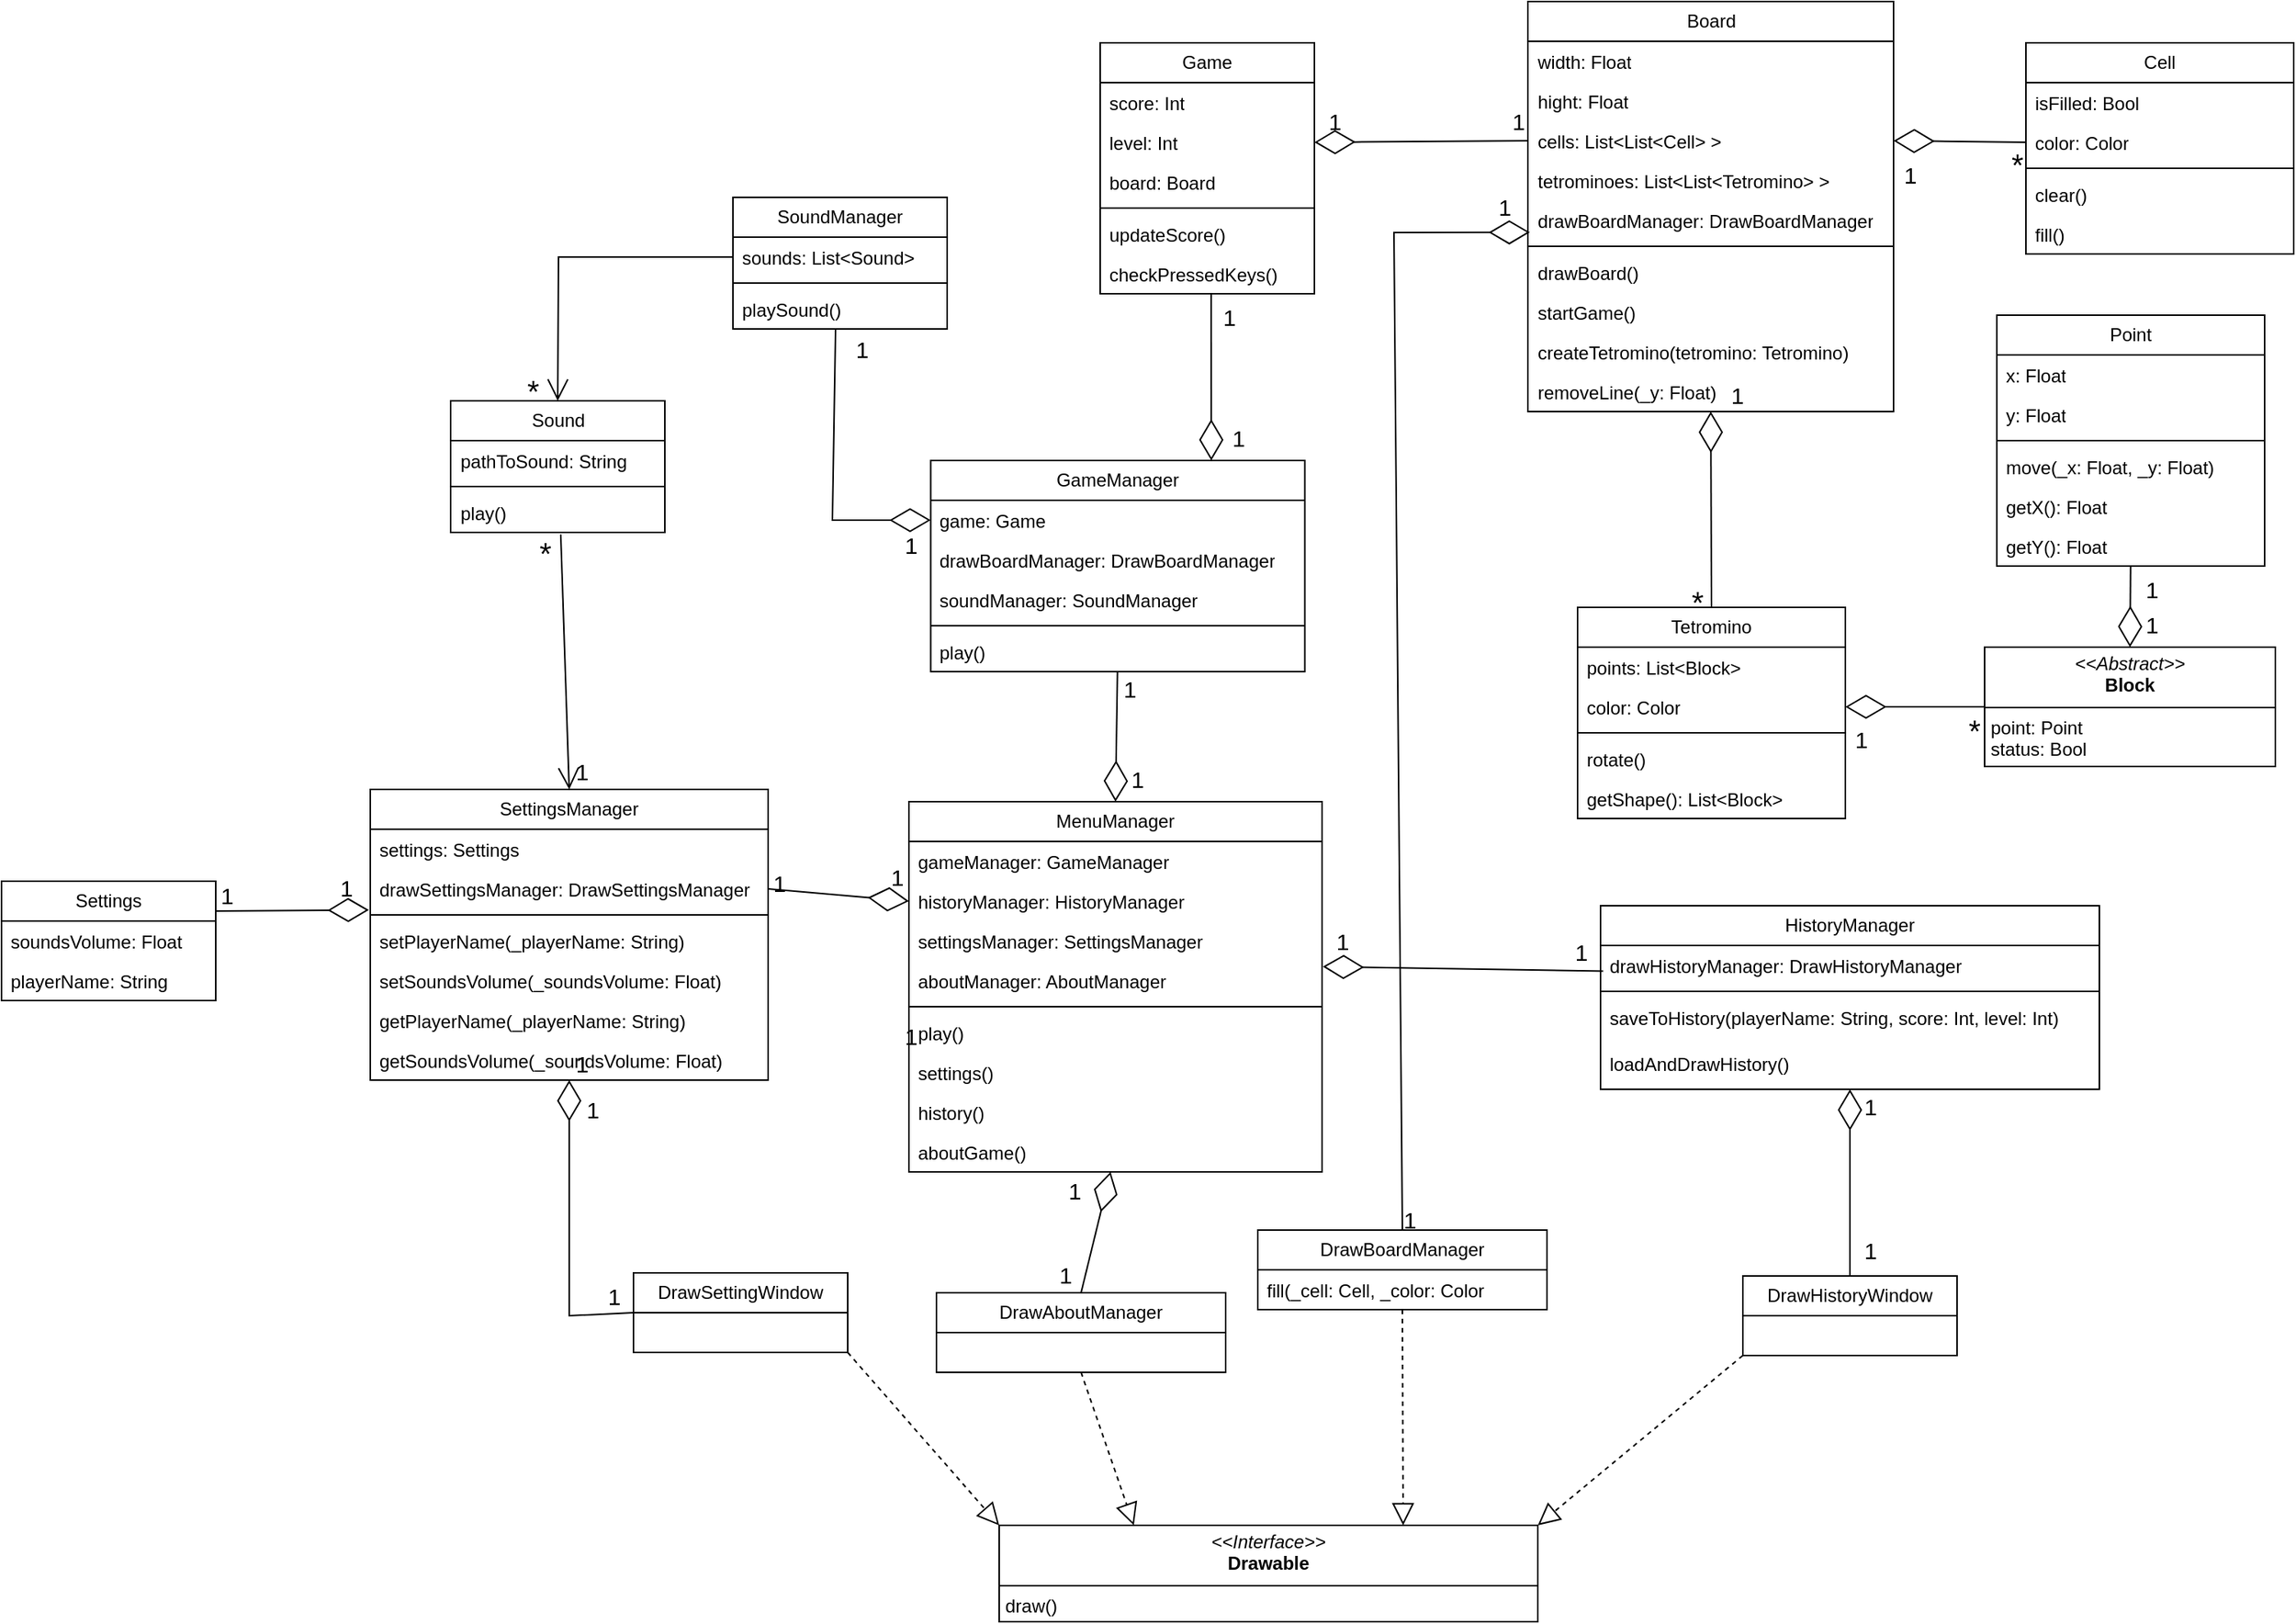 <mxfile version="24.8.6">
  <diagram id="C5RBs43oDa-KdzZeNtuy" name="Page-1">
    <mxGraphModel dx="1826" dy="1216" grid="0" gridSize="10" guides="1" tooltips="1" connect="1" arrows="1" fold="1" page="1" pageScale="1" pageWidth="3300" pageHeight="4681" math="0" shadow="0">
      <root>
        <mxCell id="WIyWlLk6GJQsqaUBKTNV-0" />
        <mxCell id="WIyWlLk6GJQsqaUBKTNV-1" parent="WIyWlLk6GJQsqaUBKTNV-0" />
        <mxCell id="sUbH88XKsCmU9Ldnoq6X-129" value="Game" style="swimlane;fontStyle=0;childLayout=stackLayout;horizontal=1;startSize=26;fillColor=none;horizontalStack=0;resizeParent=1;resizeParentMax=0;resizeLast=0;collapsible=1;marginBottom=0;whiteSpace=wrap;html=1;" parent="WIyWlLk6GJQsqaUBKTNV-1" vertex="1">
          <mxGeometry x="1012" y="190" width="140" height="164" as="geometry" />
        </mxCell>
        <mxCell id="sUbH88XKsCmU9Ldnoq6X-130" value="score: Int" style="text;strokeColor=none;fillColor=none;align=left;verticalAlign=top;spacingLeft=4;spacingRight=4;overflow=hidden;rotatable=0;points=[[0,0.5],[1,0.5]];portConstraint=eastwest;whiteSpace=wrap;html=1;" parent="sUbH88XKsCmU9Ldnoq6X-129" vertex="1">
          <mxGeometry y="26" width="140" height="26" as="geometry" />
        </mxCell>
        <mxCell id="sUbH88XKsCmU9Ldnoq6X-131" value="level: Int" style="text;strokeColor=none;fillColor=none;align=left;verticalAlign=top;spacingLeft=4;spacingRight=4;overflow=hidden;rotatable=0;points=[[0,0.5],[1,0.5]];portConstraint=eastwest;whiteSpace=wrap;html=1;" parent="sUbH88XKsCmU9Ldnoq6X-129" vertex="1">
          <mxGeometry y="52" width="140" height="26" as="geometry" />
        </mxCell>
        <mxCell id="sUbH88XKsCmU9Ldnoq6X-147" value="board: Board" style="text;strokeColor=none;fillColor=none;align=left;verticalAlign=top;spacingLeft=4;spacingRight=4;overflow=hidden;rotatable=0;points=[[0,0.5],[1,0.5]];portConstraint=eastwest;whiteSpace=wrap;html=1;" parent="sUbH88XKsCmU9Ldnoq6X-129" vertex="1">
          <mxGeometry y="78" width="140" height="26" as="geometry" />
        </mxCell>
        <mxCell id="sUbH88XKsCmU9Ldnoq6X-133" value="" style="line;strokeWidth=1;fillColor=none;align=left;verticalAlign=middle;spacingTop=-1;spacingLeft=3;spacingRight=3;rotatable=0;labelPosition=right;points=[];portConstraint=eastwest;strokeColor=inherit;" parent="sUbH88XKsCmU9Ldnoq6X-129" vertex="1">
          <mxGeometry y="104" width="140" height="8" as="geometry" />
        </mxCell>
        <mxCell id="sUbH88XKsCmU9Ldnoq6X-140" value="updateScore()" style="text;strokeColor=none;fillColor=none;align=left;verticalAlign=top;spacingLeft=4;spacingRight=4;overflow=hidden;rotatable=0;points=[[0,0.5],[1,0.5]];portConstraint=eastwest;whiteSpace=wrap;html=1;" parent="sUbH88XKsCmU9Ldnoq6X-129" vertex="1">
          <mxGeometry y="112" width="140" height="26" as="geometry" />
        </mxCell>
        <mxCell id="sUbH88XKsCmU9Ldnoq6X-212" value="checkPressedKeys()" style="text;strokeColor=none;fillColor=none;align=left;verticalAlign=top;spacingLeft=4;spacingRight=4;overflow=hidden;rotatable=0;points=[[0,0.5],[1,0.5]];portConstraint=eastwest;whiteSpace=wrap;html=1;" parent="sUbH88XKsCmU9Ldnoq6X-129" vertex="1">
          <mxGeometry y="138" width="140" height="26" as="geometry" />
        </mxCell>
        <mxCell id="sUbH88XKsCmU9Ldnoq6X-134" value="GameManager" style="swimlane;fontStyle=0;childLayout=stackLayout;horizontal=1;startSize=26;fillColor=none;horizontalStack=0;resizeParent=1;resizeParentMax=0;resizeLast=0;collapsible=1;marginBottom=0;whiteSpace=wrap;html=1;" parent="WIyWlLk6GJQsqaUBKTNV-1" vertex="1">
          <mxGeometry x="901.25" y="463" width="244.5" height="138" as="geometry">
            <mxRectangle x="260" y="53" width="115" height="26" as="alternateBounds" />
          </mxGeometry>
        </mxCell>
        <mxCell id="sUbH88XKsCmU9Ldnoq6X-136" value="game: Game" style="text;strokeColor=none;fillColor=none;align=left;verticalAlign=top;spacingLeft=4;spacingRight=4;overflow=hidden;rotatable=0;points=[[0,0.5],[1,0.5]];portConstraint=eastwest;whiteSpace=wrap;html=1;" parent="sUbH88XKsCmU9Ldnoq6X-134" vertex="1">
          <mxGeometry y="26" width="244.5" height="26" as="geometry" />
        </mxCell>
        <mxCell id="sUbH88XKsCmU9Ldnoq6X-209" value="drawBoardManager: DrawBoardManager" style="text;strokeColor=none;fillColor=none;align=left;verticalAlign=top;spacingLeft=4;spacingRight=4;overflow=hidden;rotatable=0;points=[[0,0.5],[1,0.5]];portConstraint=eastwest;whiteSpace=wrap;html=1;" parent="sUbH88XKsCmU9Ldnoq6X-134" vertex="1">
          <mxGeometry y="52" width="244.5" height="26" as="geometry" />
        </mxCell>
        <mxCell id="sUbH88XKsCmU9Ldnoq6X-210" value="soundManager: SoundManager" style="text;strokeColor=none;fillColor=none;align=left;verticalAlign=top;spacingLeft=4;spacingRight=4;overflow=hidden;rotatable=0;points=[[0,0.5],[1,0.5]];portConstraint=eastwest;whiteSpace=wrap;html=1;" parent="sUbH88XKsCmU9Ldnoq6X-134" vertex="1">
          <mxGeometry y="78" width="244.5" height="26" as="geometry" />
        </mxCell>
        <mxCell id="sUbH88XKsCmU9Ldnoq6X-137" value="" style="line;strokeWidth=1;fillColor=none;align=left;verticalAlign=middle;spacingTop=-1;spacingLeft=3;spacingRight=3;rotatable=0;labelPosition=right;points=[];portConstraint=eastwest;strokeColor=inherit;" parent="sUbH88XKsCmU9Ldnoq6X-134" vertex="1">
          <mxGeometry y="104" width="244.5" height="8" as="geometry" />
        </mxCell>
        <mxCell id="sUbH88XKsCmU9Ldnoq6X-139" value="play()" style="text;strokeColor=none;fillColor=none;align=left;verticalAlign=top;spacingLeft=4;spacingRight=4;overflow=hidden;rotatable=0;points=[[0,0.5],[1,0.5]];portConstraint=eastwest;whiteSpace=wrap;html=1;" parent="sUbH88XKsCmU9Ldnoq6X-134" vertex="1">
          <mxGeometry y="112" width="244.5" height="26" as="geometry" />
        </mxCell>
        <mxCell id="sUbH88XKsCmU9Ldnoq6X-141" value="Board" style="swimlane;fontStyle=0;childLayout=stackLayout;horizontal=1;startSize=26;fillColor=none;horizontalStack=0;resizeParent=1;resizeParentMax=0;resizeLast=0;collapsible=1;marginBottom=0;whiteSpace=wrap;html=1;" parent="WIyWlLk6GJQsqaUBKTNV-1" vertex="1">
          <mxGeometry x="1291.5" y="163" width="239" height="268" as="geometry" />
        </mxCell>
        <mxCell id="sUbH88XKsCmU9Ldnoq6X-142" value="width: Float" style="text;strokeColor=none;fillColor=none;align=left;verticalAlign=top;spacingLeft=4;spacingRight=4;overflow=hidden;rotatable=0;points=[[0,0.5],[1,0.5]];portConstraint=eastwest;whiteSpace=wrap;html=1;" parent="sUbH88XKsCmU9Ldnoq6X-141" vertex="1">
          <mxGeometry y="26" width="239" height="26" as="geometry" />
        </mxCell>
        <mxCell id="sUbH88XKsCmU9Ldnoq6X-143" value="hight: Float" style="text;strokeColor=none;fillColor=none;align=left;verticalAlign=top;spacingLeft=4;spacingRight=4;overflow=hidden;rotatable=0;points=[[0,0.5],[1,0.5]];portConstraint=eastwest;whiteSpace=wrap;html=1;" parent="sUbH88XKsCmU9Ldnoq6X-141" vertex="1">
          <mxGeometry y="52" width="239" height="26" as="geometry" />
        </mxCell>
        <mxCell id="sUbH88XKsCmU9Ldnoq6X-151" value="cells: List&amp;lt;List&amp;lt;Cell&amp;gt; &amp;gt;&amp;nbsp;" style="text;strokeColor=none;fillColor=none;align=left;verticalAlign=top;spacingLeft=4;spacingRight=4;overflow=hidden;rotatable=0;points=[[0,0.5],[1,0.5]];portConstraint=eastwest;whiteSpace=wrap;html=1;" parent="sUbH88XKsCmU9Ldnoq6X-141" vertex="1">
          <mxGeometry y="78" width="239" height="26" as="geometry" />
        </mxCell>
        <mxCell id="sUbH88XKsCmU9Ldnoq6X-269" value="tetrominoes: List&amp;lt;List&amp;lt;Tetromino&amp;gt; &amp;gt;" style="text;strokeColor=none;fillColor=none;align=left;verticalAlign=top;spacingLeft=4;spacingRight=4;overflow=hidden;rotatable=0;points=[[0,0.5],[1,0.5]];portConstraint=eastwest;whiteSpace=wrap;html=1;" parent="sUbH88XKsCmU9Ldnoq6X-141" vertex="1">
          <mxGeometry y="104" width="239" height="26" as="geometry" />
        </mxCell>
        <mxCell id="sUbH88XKsCmU9Ldnoq6X-334" value="drawBoardManager: DrawBoardManager" style="text;strokeColor=none;fillColor=none;align=left;verticalAlign=top;spacingLeft=4;spacingRight=4;overflow=hidden;rotatable=0;points=[[0,0.5],[1,0.5]];portConstraint=eastwest;whiteSpace=wrap;html=1;" parent="sUbH88XKsCmU9Ldnoq6X-141" vertex="1">
          <mxGeometry y="130" width="239" height="26" as="geometry" />
        </mxCell>
        <mxCell id="sUbH88XKsCmU9Ldnoq6X-144" value="" style="line;strokeWidth=1;fillColor=none;align=left;verticalAlign=middle;spacingTop=-1;spacingLeft=3;spacingRight=3;rotatable=0;labelPosition=right;points=[];portConstraint=eastwest;strokeColor=inherit;" parent="sUbH88XKsCmU9Ldnoq6X-141" vertex="1">
          <mxGeometry y="156" width="239" height="8" as="geometry" />
        </mxCell>
        <mxCell id="sUbH88XKsCmU9Ldnoq6X-145" value="drawBoard()" style="text;strokeColor=none;fillColor=none;align=left;verticalAlign=top;spacingLeft=4;spacingRight=4;overflow=hidden;rotatable=0;points=[[0,0.5],[1,0.5]];portConstraint=eastwest;whiteSpace=wrap;html=1;" parent="sUbH88XKsCmU9Ldnoq6X-141" vertex="1">
          <mxGeometry y="164" width="239" height="26" as="geometry" />
        </mxCell>
        <mxCell id="sUbH88XKsCmU9Ldnoq6X-146" value="startGame()" style="text;strokeColor=none;fillColor=none;align=left;verticalAlign=top;spacingLeft=4;spacingRight=4;overflow=hidden;rotatable=0;points=[[0,0.5],[1,0.5]];portConstraint=eastwest;whiteSpace=wrap;html=1;" parent="sUbH88XKsCmU9Ldnoq6X-141" vertex="1">
          <mxGeometry y="190" width="239" height="26" as="geometry" />
        </mxCell>
        <mxCell id="sUbH88XKsCmU9Ldnoq6X-149" value="createTetromino(tetromino: Tetromino)" style="text;strokeColor=none;fillColor=none;align=left;verticalAlign=top;spacingLeft=4;spacingRight=4;overflow=hidden;rotatable=0;points=[[0,0.5],[1,0.5]];portConstraint=eastwest;whiteSpace=wrap;html=1;" parent="sUbH88XKsCmU9Ldnoq6X-141" vertex="1">
          <mxGeometry y="216" width="239" height="26" as="geometry" />
        </mxCell>
        <mxCell id="sUbH88XKsCmU9Ldnoq6X-150" value="removeLine(_y: Float)" style="text;strokeColor=none;fillColor=none;align=left;verticalAlign=top;spacingLeft=4;spacingRight=4;overflow=hidden;rotatable=0;points=[[0,0.5],[1,0.5]];portConstraint=eastwest;whiteSpace=wrap;html=1;" parent="sUbH88XKsCmU9Ldnoq6X-141" vertex="1">
          <mxGeometry y="242" width="239" height="26" as="geometry" />
        </mxCell>
        <mxCell id="sUbH88XKsCmU9Ldnoq6X-157" value="HistoryManager" style="swimlane;fontStyle=0;childLayout=stackLayout;horizontal=1;startSize=26;fillColor=none;horizontalStack=0;resizeParent=1;resizeParentMax=0;resizeLast=0;collapsible=1;marginBottom=0;whiteSpace=wrap;html=1;" parent="WIyWlLk6GJQsqaUBKTNV-1" vertex="1">
          <mxGeometry x="1339" y="754" width="326" height="120" as="geometry">
            <mxRectangle x="260" y="53" width="115" height="26" as="alternateBounds" />
          </mxGeometry>
        </mxCell>
        <mxCell id="sUbH88XKsCmU9Ldnoq6X-337" value="drawHistoryManager: DrawHistoryManager" style="text;strokeColor=none;fillColor=none;align=left;verticalAlign=top;spacingLeft=4;spacingRight=4;overflow=hidden;rotatable=0;points=[[0,0.5],[1,0.5]];portConstraint=eastwest;whiteSpace=wrap;html=1;" parent="sUbH88XKsCmU9Ldnoq6X-157" vertex="1">
          <mxGeometry y="26" width="326" height="26" as="geometry" />
        </mxCell>
        <mxCell id="sUbH88XKsCmU9Ldnoq6X-336" value="" style="line;strokeWidth=1;fillColor=none;align=left;verticalAlign=middle;spacingTop=-1;spacingLeft=3;spacingRight=3;rotatable=0;labelPosition=right;points=[];portConstraint=eastwest;strokeColor=inherit;" parent="sUbH88XKsCmU9Ldnoq6X-157" vertex="1">
          <mxGeometry y="52" width="326" height="8" as="geometry" />
        </mxCell>
        <mxCell id="sUbH88XKsCmU9Ldnoq6X-160" value="saveToHistory(playerName: String, score: Int, level: Int)" style="text;strokeColor=none;fillColor=none;align=left;verticalAlign=top;spacingLeft=4;spacingRight=4;overflow=hidden;rotatable=0;points=[[0,0.5],[1,0.5]];portConstraint=eastwest;whiteSpace=wrap;html=1;" parent="sUbH88XKsCmU9Ldnoq6X-157" vertex="1">
          <mxGeometry y="60" width="326" height="30" as="geometry" />
        </mxCell>
        <mxCell id="sUbH88XKsCmU9Ldnoq6X-161" value="loadAndDrawHistory()" style="text;strokeColor=none;fillColor=none;align=left;verticalAlign=top;spacingLeft=4;spacingRight=4;overflow=hidden;rotatable=0;points=[[0,0.5],[1,0.5]];portConstraint=eastwest;whiteSpace=wrap;html=1;" parent="sUbH88XKsCmU9Ldnoq6X-157" vertex="1">
          <mxGeometry y="90" width="326" height="30" as="geometry" />
        </mxCell>
        <mxCell id="sUbH88XKsCmU9Ldnoq6X-162" value="MenuManager" style="swimlane;fontStyle=0;childLayout=stackLayout;horizontal=1;startSize=26;fillColor=none;horizontalStack=0;resizeParent=1;resizeParentMax=0;resizeLast=0;collapsible=1;marginBottom=0;whiteSpace=wrap;html=1;" parent="WIyWlLk6GJQsqaUBKTNV-1" vertex="1">
          <mxGeometry x="887" y="686" width="270" height="242" as="geometry">
            <mxRectangle x="260" y="53" width="115" height="26" as="alternateBounds" />
          </mxGeometry>
        </mxCell>
        <mxCell id="sUbH88XKsCmU9Ldnoq6X-163" value="gameManager: GameManager" style="text;strokeColor=none;fillColor=none;align=left;verticalAlign=top;spacingLeft=4;spacingRight=4;overflow=hidden;rotatable=0;points=[[0,0.5],[1,0.5]];portConstraint=eastwest;whiteSpace=wrap;html=1;" parent="sUbH88XKsCmU9Ldnoq6X-162" vertex="1">
          <mxGeometry y="26" width="270" height="26" as="geometry" />
        </mxCell>
        <mxCell id="sUbH88XKsCmU9Ldnoq6X-166" value="historyManager: HistoryManager" style="text;strokeColor=none;fillColor=none;align=left;verticalAlign=top;spacingLeft=4;spacingRight=4;overflow=hidden;rotatable=0;points=[[0,0.5],[1,0.5]];portConstraint=eastwest;whiteSpace=wrap;html=1;" parent="sUbH88XKsCmU9Ldnoq6X-162" vertex="1">
          <mxGeometry y="52" width="270" height="26" as="geometry" />
        </mxCell>
        <mxCell id="sUbH88XKsCmU9Ldnoq6X-167" value="settingsManager: SettingsManager" style="text;strokeColor=none;fillColor=none;align=left;verticalAlign=top;spacingLeft=4;spacingRight=4;overflow=hidden;rotatable=0;points=[[0,0.5],[1,0.5]];portConstraint=eastwest;whiteSpace=wrap;html=1;" parent="sUbH88XKsCmU9Ldnoq6X-162" vertex="1">
          <mxGeometry y="78" width="270" height="26" as="geometry" />
        </mxCell>
        <mxCell id="sUbH88XKsCmU9Ldnoq6X-170" value="aboutManager: AboutManager" style="text;strokeColor=none;fillColor=none;align=left;verticalAlign=top;spacingLeft=4;spacingRight=4;overflow=hidden;rotatable=0;points=[[0,0.5],[1,0.5]];portConstraint=eastwest;whiteSpace=wrap;html=1;" parent="sUbH88XKsCmU9Ldnoq6X-162" vertex="1">
          <mxGeometry y="104" width="270" height="26" as="geometry" />
        </mxCell>
        <mxCell id="sUbH88XKsCmU9Ldnoq6X-164" value="" style="line;strokeWidth=1;fillColor=none;align=left;verticalAlign=middle;spacingTop=-1;spacingLeft=3;spacingRight=3;rotatable=0;labelPosition=right;points=[];portConstraint=eastwest;strokeColor=inherit;" parent="sUbH88XKsCmU9Ldnoq6X-162" vertex="1">
          <mxGeometry y="130" width="270" height="8" as="geometry" />
        </mxCell>
        <mxCell id="sUbH88XKsCmU9Ldnoq6X-165" value="play()" style="text;strokeColor=none;fillColor=none;align=left;verticalAlign=top;spacingLeft=4;spacingRight=4;overflow=hidden;rotatable=0;points=[[0,0.5],[1,0.5]];portConstraint=eastwest;whiteSpace=wrap;html=1;" parent="sUbH88XKsCmU9Ldnoq6X-162" vertex="1">
          <mxGeometry y="138" width="270" height="26" as="geometry" />
        </mxCell>
        <mxCell id="sUbH88XKsCmU9Ldnoq6X-168" value="settings()" style="text;strokeColor=none;fillColor=none;align=left;verticalAlign=top;spacingLeft=4;spacingRight=4;overflow=hidden;rotatable=0;points=[[0,0.5],[1,0.5]];portConstraint=eastwest;whiteSpace=wrap;html=1;" parent="sUbH88XKsCmU9Ldnoq6X-162" vertex="1">
          <mxGeometry y="164" width="270" height="26" as="geometry" />
        </mxCell>
        <mxCell id="sUbH88XKsCmU9Ldnoq6X-169" value="history()" style="text;strokeColor=none;fillColor=none;align=left;verticalAlign=top;spacingLeft=4;spacingRight=4;overflow=hidden;rotatable=0;points=[[0,0.5],[1,0.5]];portConstraint=eastwest;whiteSpace=wrap;html=1;" parent="sUbH88XKsCmU9Ldnoq6X-162" vertex="1">
          <mxGeometry y="190" width="270" height="26" as="geometry" />
        </mxCell>
        <mxCell id="sUbH88XKsCmU9Ldnoq6X-171" value="aboutGame()" style="text;strokeColor=none;fillColor=none;align=left;verticalAlign=top;spacingLeft=4;spacingRight=4;overflow=hidden;rotatable=0;points=[[0,0.5],[1,0.5]];portConstraint=eastwest;whiteSpace=wrap;html=1;" parent="sUbH88XKsCmU9Ldnoq6X-162" vertex="1">
          <mxGeometry y="216" width="270" height="26" as="geometry" />
        </mxCell>
        <mxCell id="sUbH88XKsCmU9Ldnoq6X-173" value="SettingsManager" style="swimlane;fontStyle=0;childLayout=stackLayout;horizontal=1;startSize=26;fillColor=none;horizontalStack=0;resizeParent=1;resizeParentMax=0;resizeLast=0;collapsible=1;marginBottom=0;whiteSpace=wrap;html=1;" parent="WIyWlLk6GJQsqaUBKTNV-1" vertex="1">
          <mxGeometry x="535" y="678" width="260" height="190" as="geometry">
            <mxRectangle x="260" y="53" width="115" height="26" as="alternateBounds" />
          </mxGeometry>
        </mxCell>
        <mxCell id="sUbH88XKsCmU9Ldnoq6X-177" value="settings: Settings" style="text;strokeColor=none;fillColor=none;align=left;verticalAlign=top;spacingLeft=4;spacingRight=4;overflow=hidden;rotatable=0;points=[[0,0.5],[1,0.5]];portConstraint=eastwest;whiteSpace=wrap;html=1;" parent="sUbH88XKsCmU9Ldnoq6X-173" vertex="1">
          <mxGeometry y="26" width="260" height="26" as="geometry" />
        </mxCell>
        <mxCell id="sUbH88XKsCmU9Ldnoq6X-328" value="drawSettingsManager: DrawSettingsManager" style="text;strokeColor=none;fillColor=none;align=left;verticalAlign=top;spacingLeft=4;spacingRight=4;overflow=hidden;rotatable=0;points=[[0,0.5],[1,0.5]];portConstraint=eastwest;whiteSpace=wrap;html=1;" parent="sUbH88XKsCmU9Ldnoq6X-173" vertex="1">
          <mxGeometry y="52" width="260" height="26" as="geometry" />
        </mxCell>
        <mxCell id="sUbH88XKsCmU9Ldnoq6X-175" value="" style="line;strokeWidth=1;fillColor=none;align=left;verticalAlign=middle;spacingTop=-1;spacingLeft=3;spacingRight=3;rotatable=0;labelPosition=right;points=[];portConstraint=eastwest;strokeColor=inherit;" parent="sUbH88XKsCmU9Ldnoq6X-173" vertex="1">
          <mxGeometry y="78" width="260" height="8" as="geometry" />
        </mxCell>
        <mxCell id="sUbH88XKsCmU9Ldnoq6X-176" value="setPlayerName(_playerName: String)" style="text;strokeColor=none;fillColor=none;align=left;verticalAlign=top;spacingLeft=4;spacingRight=4;overflow=hidden;rotatable=0;points=[[0,0.5],[1,0.5]];portConstraint=eastwest;whiteSpace=wrap;html=1;" parent="sUbH88XKsCmU9Ldnoq6X-173" vertex="1">
          <mxGeometry y="86" width="260" height="26" as="geometry" />
        </mxCell>
        <mxCell id="sUbH88XKsCmU9Ldnoq6X-178" value="setSoundsVolume(_soundsVolume: Float)" style="text;strokeColor=none;fillColor=none;align=left;verticalAlign=top;spacingLeft=4;spacingRight=4;overflow=hidden;rotatable=0;points=[[0,0.5],[1,0.5]];portConstraint=eastwest;whiteSpace=wrap;html=1;" parent="sUbH88XKsCmU9Ldnoq6X-173" vertex="1">
          <mxGeometry y="112" width="260" height="26" as="geometry" />
        </mxCell>
        <mxCell id="sUbH88XKsCmU9Ldnoq6X-179" value="getPlayerName(_playerName: String)" style="text;strokeColor=none;fillColor=none;align=left;verticalAlign=top;spacingLeft=4;spacingRight=4;overflow=hidden;rotatable=0;points=[[0,0.5],[1,0.5]];portConstraint=eastwest;whiteSpace=wrap;html=1;" parent="sUbH88XKsCmU9Ldnoq6X-173" vertex="1">
          <mxGeometry y="138" width="260" height="26" as="geometry" />
        </mxCell>
        <mxCell id="sUbH88XKsCmU9Ldnoq6X-180" value="getSoundsVolume(_soundsVolume: Float)" style="text;strokeColor=none;fillColor=none;align=left;verticalAlign=top;spacingLeft=4;spacingRight=4;overflow=hidden;rotatable=0;points=[[0,0.5],[1,0.5]];portConstraint=eastwest;whiteSpace=wrap;html=1;" parent="sUbH88XKsCmU9Ldnoq6X-173" vertex="1">
          <mxGeometry y="164" width="260" height="26" as="geometry" />
        </mxCell>
        <mxCell id="sUbH88XKsCmU9Ldnoq6X-185" value="&lt;p style=&quot;margin:0px;margin-top:4px;text-align:center;&quot;&gt;&lt;i&gt;&amp;lt;&amp;lt;Abstract&amp;gt;&amp;gt;&lt;/i&gt;&lt;br&gt;&lt;b&gt;Block&lt;/b&gt;&lt;/p&gt;&lt;hr size=&quot;1&quot; style=&quot;border-style:solid;&quot;&gt;&lt;p style=&quot;margin:0px;margin-left:4px;&quot;&gt;point: Point&lt;/p&gt;&lt;p style=&quot;margin:0px;margin-left:4px;&quot;&gt;status: Bool&lt;/p&gt;" style="verticalAlign=top;align=left;overflow=fill;html=1;whiteSpace=wrap;" parent="WIyWlLk6GJQsqaUBKTNV-1" vertex="1">
          <mxGeometry x="1590" y="585" width="190" height="78" as="geometry" />
        </mxCell>
        <mxCell id="sUbH88XKsCmU9Ldnoq6X-186" value="Point" style="swimlane;fontStyle=0;childLayout=stackLayout;horizontal=1;startSize=26;fillColor=none;horizontalStack=0;resizeParent=1;resizeParentMax=0;resizeLast=0;collapsible=1;marginBottom=0;whiteSpace=wrap;html=1;" parent="WIyWlLk6GJQsqaUBKTNV-1" vertex="1">
          <mxGeometry x="1598" y="368" width="175" height="164" as="geometry">
            <mxRectangle x="260" y="53" width="115" height="26" as="alternateBounds" />
          </mxGeometry>
        </mxCell>
        <mxCell id="sUbH88XKsCmU9Ldnoq6X-187" value="x: Float&lt;span style=&quot;color: rgba(0, 0, 0, 0); font-family: monospace; font-size: 0px; text-wrap: nowrap;&quot;&gt;%3CmxGraphModel%3E%3Croot%3E%3CmxCell%20id%3D%220%22%2F%3E%3CmxCell%20id%3D%221%22%20parent%3D%220%22%2F%3E%3CmxCell%20id%3D%222%22%20value%3D%22GameManager%22%20style%3D%22swimlane%3BfontStyle%3D0%3BchildLayout%3DstackLayout%3Bhorizontal%3D1%3BstartSize%3D26%3BfillColor%3Dnone%3BhorizontalStack%3D0%3BresizeParent%3D1%3BresizeParentMax%3D0%3BresizeLast%3D0%3Bcollapsible%3D1%3BmarginBottom%3D0%3BwhiteSpace%3Dwrap%3Bhtml%3D1%3B%22%20vertex%3D%221%22%20parent%3D%221%22%3E%3CmxGeometry%20x%3D%22267%22%20y%3D%2286%22%20width%3D%22140%22%20height%3D%2286%22%20as%3D%22geometry%22%3E%3CmxRectangle%20x%3D%22260%22%20y%3D%2253%22%20width%3D%22115%22%20height%3D%2226%22%20as%3D%22alternateBounds%22%2F%3E%3C%2FmxGeometry%3E%3C%2FmxCell%3E%3CmxCell%20id%3D%223%22%20value%3D%22game%3A%20Game%22%20style%3D%22text%3BstrokeColor%3Dnone%3BfillColor%3Dnone%3Balign%3Dleft%3BverticalAlign%3Dtop%3BspacingLeft%3D4%3BspacingRight%3D4%3Boverflow%3Dhidden%3Brotatable%3D0%3Bpoints%3D%5B%5B0%2C0.5%5D%2C%5B1%2C0.5%5D%5D%3BportConstraint%3Deastwest%3BwhiteSpace%3Dwrap%3Bhtml%3D1%3B%22%20vertex%3D%221%22%20parent%3D%222%22%3E%3CmxGeometry%20y%3D%2226%22%20width%3D%22140%22%20height%3D%2226%22%20as%3D%22geometry%22%2F%3E%3C%2FmxCell%3E%3CmxCell%20id%3D%224%22%20value%3D%22%22%20style%3D%22line%3BstrokeWidth%3D1%3BfillColor%3Dnone%3Balign%3Dleft%3BverticalAlign%3Dmiddle%3BspacingTop%3D-1%3BspacingLeft%3D3%3BspacingRight%3D3%3Brotatable%3D0%3BlabelPosition%3Dright%3Bpoints%3D%5B%5D%3BportConstraint%3Deastwest%3BstrokeColor%3Dinherit%3B%22%20vertex%3D%221%22%20parent%3D%222%22%3E%3CmxGeometry%20y%3D%2252%22%20width%3D%22140%22%20height%3D%228%22%20as%3D%22geometry%22%2F%3E%3C%2FmxCell%3E%3CmxCell%20id%3D%225%22%20value%3D%22startGame()%3A%20Bool%22%20style%3D%22text%3BstrokeColor%3Dnone%3BfillColor%3Dnone%3Balign%3Dleft%3BverticalAlign%3Dtop%3BspacingLeft%3D4%3BspacingRight%3D4%3Boverflow%3Dhidden%3Brotatable%3D0%3Bpoints%3D%5B%5B0%2C0.5%5D%2C%5B1%2C0.5%5D%5D%3BportConstraint%3Deastwest%3BwhiteSpace%3Dwrap%3Bhtml%3D1%3B%22%20vertex%3D%221%22%20parent%3D%222%22%3E%3CmxGeometry%20y%3D%2260%22%20width%3D%22140%22%20height%3D%2226%22%20as%3D%22geometry%22%2F%3E%3C%2FmxCell%3E%3C%2Froot%3E%3C%2FmxGraphModel%3E&lt;/span&gt;" style="text;strokeColor=none;fillColor=none;align=left;verticalAlign=top;spacingLeft=4;spacingRight=4;overflow=hidden;rotatable=0;points=[[0,0.5],[1,0.5]];portConstraint=eastwest;whiteSpace=wrap;html=1;" parent="sUbH88XKsCmU9Ldnoq6X-186" vertex="1">
          <mxGeometry y="26" width="175" height="26" as="geometry" />
        </mxCell>
        <mxCell id="sUbH88XKsCmU9Ldnoq6X-190" value="y: Float&lt;span style=&quot;color: rgba(0, 0, 0, 0); font-family: monospace; font-size: 0px; text-wrap: nowrap;&quot;&gt;%3CmxGraphModel%3E%3Croot%3E%3CmxCell%20id%3D%220%22%2F%3E%3CmxCell%20id%3D%221%22%20parent%3D%220%22%2F%3E%3CmxCell%20id%3D%222%22%20value%3D%22GameManager%22%20style%3D%22swimlane%3BfontStyle%3D0%3BchildLayout%3DstackLayout%3Bhorizontal%3D1%3BstartSize%3D26%3BfillColor%3Dnone%3BhorizontalStack%3D0%3BresizeParent%3D1%3BresizeParentMax%3D0%3BresizeLast%3D0%3Bcollapsible%3D1%3BmarginBottom%3D0%3BwhiteSpace%3Dwrap%3Bhtml%3D1%3B%22%20vertex%3D%221%22%20parent%3D%221%22%3E%3CmxGeometry%20x%3D%22267%22%20y%3D%2286%22%20width%3D%22140%22%20height%3D%2286%22%20as%3D%22geometry%22%3E%3CmxRectangle%20x%3D%22260%22%20y%3D%2253%22%20width%3D%22115%22%20height%3D%2226%22%20as%3D%22alternateBounds%22%2F%3E%3C%2FmxGeometry%3E%3C%2FmxCell%3E%3CmxCell%20id%3D%223%22%20value%3D%22game%3A%20Game%22%20style%3D%22text%3BstrokeColor%3Dnone%3BfillColor%3Dnone%3Balign%3Dleft%3BverticalAlign%3Dtop%3BspacingLeft%3D4%3BspacingRight%3D4%3Boverflow%3Dhidden%3Brotatable%3D0%3Bpoints%3D%5B%5B0%2C0.5%5D%2C%5B1%2C0.5%5D%5D%3BportConstraint%3Deastwest%3BwhiteSpace%3Dwrap%3Bhtml%3D1%3B%22%20vertex%3D%221%22%20parent%3D%222%22%3E%3CmxGeometry%20y%3D%2226%22%20width%3D%22140%22%20height%3D%2226%22%20as%3D%22geometry%22%2F%3E%3C%2FmxCell%3E%3CmxCell%20id%3D%224%22%20value%3D%22%22%20style%3D%22line%3BstrokeWidth%3D1%3BfillColor%3Dnone%3Balign%3Dleft%3BverticalAlign%3Dmiddle%3BspacingTop%3D-1%3BspacingLeft%3D3%3BspacingRight%3D3%3Brotatable%3D0%3BlabelPosition%3Dright%3Bpoints%3D%5B%5D%3BportConstraint%3Deastwest%3BstrokeColor%3Dinherit%3B%22%20vertex%3D%221%22%20parent%3D%222%22%3E%3CmxGeometry%20y%3D%2252%22%20width%3D%22140%22%20height%3D%228%22%20as%3D%22geometry%22%2F%3E%3C%2FmxCell%3E%3CmxCell%20id%3D%225%22%20value%3D%22startGame()%3A%20Bool%22%20style%3D%22text%3BstrokeColor%3Dnone%3BfillColor%3Dnone%3Balign%3Dleft%3BverticalAlign%3Dtop%3BspacingLeft%3D4%3BspacingRight%3D4%3Boverflow%3Dhidden%3Brotatable%3D0%3Bpoints%3D%5B%5B0%2C0.5%5D%2C%5B1%2C0.5%5D%5D%3BportConstraint%3Deastwest%3BwhiteSpace%3Dwrap%3Bhtml%3D1%3B%22%20vertex%3D%221%22%20parent%3D%222%22%3E%3CmxGeometry%20y%3D%2260%22%20width%3D%22140%22%20height%3D%2226%22%20as%3D%22geometry%22%2F%3E%3C%2FmxCell%3E%3C%2Froot%3E%3C%2FmxGraphModel%3E&lt;/span&gt;" style="text;strokeColor=none;fillColor=none;align=left;verticalAlign=top;spacingLeft=4;spacingRight=4;overflow=hidden;rotatable=0;points=[[0,0.5],[1,0.5]];portConstraint=eastwest;whiteSpace=wrap;html=1;" parent="sUbH88XKsCmU9Ldnoq6X-186" vertex="1">
          <mxGeometry y="52" width="175" height="26" as="geometry" />
        </mxCell>
        <mxCell id="sUbH88XKsCmU9Ldnoq6X-188" value="" style="line;strokeWidth=1;fillColor=none;align=left;verticalAlign=middle;spacingTop=-1;spacingLeft=3;spacingRight=3;rotatable=0;labelPosition=right;points=[];portConstraint=eastwest;strokeColor=inherit;" parent="sUbH88XKsCmU9Ldnoq6X-186" vertex="1">
          <mxGeometry y="78" width="175" height="8" as="geometry" />
        </mxCell>
        <mxCell id="sUbH88XKsCmU9Ldnoq6X-189" value="move(_x: Float, _y: Float)" style="text;strokeColor=none;fillColor=none;align=left;verticalAlign=top;spacingLeft=4;spacingRight=4;overflow=hidden;rotatable=0;points=[[0,0.5],[1,0.5]];portConstraint=eastwest;whiteSpace=wrap;html=1;" parent="sUbH88XKsCmU9Ldnoq6X-186" vertex="1">
          <mxGeometry y="86" width="175" height="26" as="geometry" />
        </mxCell>
        <mxCell id="sUbH88XKsCmU9Ldnoq6X-191" value="getX(): Float" style="text;strokeColor=none;fillColor=none;align=left;verticalAlign=top;spacingLeft=4;spacingRight=4;overflow=hidden;rotatable=0;points=[[0,0.5],[1,0.5]];portConstraint=eastwest;whiteSpace=wrap;html=1;" parent="sUbH88XKsCmU9Ldnoq6X-186" vertex="1">
          <mxGeometry y="112" width="175" height="26" as="geometry" />
        </mxCell>
        <mxCell id="sUbH88XKsCmU9Ldnoq6X-198" value="getY(): Float" style="text;strokeColor=none;fillColor=none;align=left;verticalAlign=top;spacingLeft=4;spacingRight=4;overflow=hidden;rotatable=0;points=[[0,0.5],[1,0.5]];portConstraint=eastwest;whiteSpace=wrap;html=1;" parent="sUbH88XKsCmU9Ldnoq6X-186" vertex="1">
          <mxGeometry y="138" width="175" height="26" as="geometry" />
        </mxCell>
        <mxCell id="sUbH88XKsCmU9Ldnoq6X-200" value="DrawBoardManager" style="swimlane;fontStyle=0;childLayout=stackLayout;horizontal=1;startSize=26;fillColor=none;horizontalStack=0;resizeParent=1;resizeParentMax=0;resizeLast=0;collapsible=1;marginBottom=0;whiteSpace=wrap;html=1;" parent="WIyWlLk6GJQsqaUBKTNV-1" vertex="1">
          <mxGeometry x="1115" y="966" width="189" height="52" as="geometry">
            <mxRectangle x="260" y="53" width="115" height="26" as="alternateBounds" />
          </mxGeometry>
        </mxCell>
        <mxCell id="sUbH88XKsCmU9Ldnoq6X-266" value="fill(_cell: Cell, _color: Color" style="text;strokeColor=none;fillColor=none;align=left;verticalAlign=top;spacingLeft=4;spacingRight=4;overflow=hidden;rotatable=0;points=[[0,0.5],[1,0.5]];portConstraint=eastwest;whiteSpace=wrap;html=1;" parent="sUbH88XKsCmU9Ldnoq6X-200" vertex="1">
          <mxGeometry y="26" width="189" height="26" as="geometry" />
        </mxCell>
        <mxCell id="sUbH88XKsCmU9Ldnoq6X-205" value="SoundManager" style="swimlane;fontStyle=0;childLayout=stackLayout;horizontal=1;startSize=26;fillColor=none;horizontalStack=0;resizeParent=1;resizeParentMax=0;resizeLast=0;collapsible=1;marginBottom=0;whiteSpace=wrap;html=1;" parent="WIyWlLk6GJQsqaUBKTNV-1" vertex="1">
          <mxGeometry x="772" y="291" width="140" height="86" as="geometry">
            <mxRectangle x="260" y="53" width="115" height="26" as="alternateBounds" />
          </mxGeometry>
        </mxCell>
        <mxCell id="sUbH88XKsCmU9Ldnoq6X-222" value="sounds: List&amp;lt;Sound&amp;gt;" style="text;strokeColor=none;fillColor=none;align=left;verticalAlign=top;spacingLeft=4;spacingRight=4;overflow=hidden;rotatable=0;points=[[0,0.5],[1,0.5]];portConstraint=eastwest;whiteSpace=wrap;html=1;" parent="sUbH88XKsCmU9Ldnoq6X-205" vertex="1">
          <mxGeometry y="26" width="140" height="26" as="geometry" />
        </mxCell>
        <mxCell id="sUbH88XKsCmU9Ldnoq6X-207" value="" style="line;strokeWidth=1;fillColor=none;align=left;verticalAlign=middle;spacingTop=-1;spacingLeft=3;spacingRight=3;rotatable=0;labelPosition=right;points=[];portConstraint=eastwest;strokeColor=inherit;" parent="sUbH88XKsCmU9Ldnoq6X-205" vertex="1">
          <mxGeometry y="52" width="140" height="8" as="geometry" />
        </mxCell>
        <mxCell id="sUbH88XKsCmU9Ldnoq6X-208" value="playSound()" style="text;strokeColor=none;fillColor=none;align=left;verticalAlign=top;spacingLeft=4;spacingRight=4;overflow=hidden;rotatable=0;points=[[0,0.5],[1,0.5]];portConstraint=eastwest;whiteSpace=wrap;html=1;" parent="sUbH88XKsCmU9Ldnoq6X-205" vertex="1">
          <mxGeometry y="60" width="140" height="26" as="geometry" />
        </mxCell>
        <mxCell id="sUbH88XKsCmU9Ldnoq6X-214" value="Tetromino" style="swimlane;fontStyle=0;childLayout=stackLayout;horizontal=1;startSize=26;fillColor=none;horizontalStack=0;resizeParent=1;resizeParentMax=0;resizeLast=0;collapsible=1;marginBottom=0;whiteSpace=wrap;html=1;" parent="WIyWlLk6GJQsqaUBKTNV-1" vertex="1">
          <mxGeometry x="1324" y="559" width="175" height="138" as="geometry">
            <mxRectangle x="260" y="53" width="115" height="26" as="alternateBounds" />
          </mxGeometry>
        </mxCell>
        <mxCell id="sUbH88XKsCmU9Ldnoq6X-215" value="points: List&amp;lt;Block&amp;gt;" style="text;strokeColor=none;fillColor=none;align=left;verticalAlign=top;spacingLeft=4;spacingRight=4;overflow=hidden;rotatable=0;points=[[0,0.5],[1,0.5]];portConstraint=eastwest;whiteSpace=wrap;html=1;" parent="sUbH88XKsCmU9Ldnoq6X-214" vertex="1">
          <mxGeometry y="26" width="175" height="26" as="geometry" />
        </mxCell>
        <mxCell id="sUbH88XKsCmU9Ldnoq6X-253" value="color: Color" style="text;strokeColor=none;fillColor=none;align=left;verticalAlign=top;spacingLeft=4;spacingRight=4;overflow=hidden;rotatable=0;points=[[0,0.5],[1,0.5]];portConstraint=eastwest;whiteSpace=wrap;html=1;" parent="sUbH88XKsCmU9Ldnoq6X-214" vertex="1">
          <mxGeometry y="52" width="175" height="26" as="geometry" />
        </mxCell>
        <mxCell id="sUbH88XKsCmU9Ldnoq6X-217" value="" style="line;strokeWidth=1;fillColor=none;align=left;verticalAlign=middle;spacingTop=-1;spacingLeft=3;spacingRight=3;rotatable=0;labelPosition=right;points=[];portConstraint=eastwest;strokeColor=inherit;" parent="sUbH88XKsCmU9Ldnoq6X-214" vertex="1">
          <mxGeometry y="78" width="175" height="8" as="geometry" />
        </mxCell>
        <mxCell id="sUbH88XKsCmU9Ldnoq6X-218" value="rotate()" style="text;strokeColor=none;fillColor=none;align=left;verticalAlign=top;spacingLeft=4;spacingRight=4;overflow=hidden;rotatable=0;points=[[0,0.5],[1,0.5]];portConstraint=eastwest;whiteSpace=wrap;html=1;" parent="sUbH88XKsCmU9Ldnoq6X-214" vertex="1">
          <mxGeometry y="86" width="175" height="26" as="geometry" />
        </mxCell>
        <mxCell id="sUbH88XKsCmU9Ldnoq6X-219" value="getShape(): List&amp;lt;Block&amp;gt;" style="text;strokeColor=none;fillColor=none;align=left;verticalAlign=top;spacingLeft=4;spacingRight=4;overflow=hidden;rotatable=0;points=[[0,0.5],[1,0.5]];portConstraint=eastwest;whiteSpace=wrap;html=1;" parent="sUbH88XKsCmU9Ldnoq6X-214" vertex="1">
          <mxGeometry y="112" width="175" height="26" as="geometry" />
        </mxCell>
        <mxCell id="sUbH88XKsCmU9Ldnoq6X-223" value="Sound" style="swimlane;fontStyle=0;childLayout=stackLayout;horizontal=1;startSize=26;fillColor=none;horizontalStack=0;resizeParent=1;resizeParentMax=0;resizeLast=0;collapsible=1;marginBottom=0;whiteSpace=wrap;html=1;" parent="WIyWlLk6GJQsqaUBKTNV-1" vertex="1">
          <mxGeometry x="587.5" y="424" width="140" height="86" as="geometry">
            <mxRectangle x="260" y="53" width="115" height="26" as="alternateBounds" />
          </mxGeometry>
        </mxCell>
        <mxCell id="sUbH88XKsCmU9Ldnoq6X-224" value="pathToSound: String" style="text;strokeColor=none;fillColor=none;align=left;verticalAlign=top;spacingLeft=4;spacingRight=4;overflow=hidden;rotatable=0;points=[[0,0.5],[1,0.5]];portConstraint=eastwest;whiteSpace=wrap;html=1;" parent="sUbH88XKsCmU9Ldnoq6X-223" vertex="1">
          <mxGeometry y="26" width="140" height="26" as="geometry" />
        </mxCell>
        <mxCell id="sUbH88XKsCmU9Ldnoq6X-226" value="" style="line;strokeWidth=1;fillColor=none;align=left;verticalAlign=middle;spacingTop=-1;spacingLeft=3;spacingRight=3;rotatable=0;labelPosition=right;points=[];portConstraint=eastwest;strokeColor=inherit;" parent="sUbH88XKsCmU9Ldnoq6X-223" vertex="1">
          <mxGeometry y="52" width="140" height="8" as="geometry" />
        </mxCell>
        <mxCell id="sUbH88XKsCmU9Ldnoq6X-227" value="play()" style="text;strokeColor=none;fillColor=none;align=left;verticalAlign=top;spacingLeft=4;spacingRight=4;overflow=hidden;rotatable=0;points=[[0,0.5],[1,0.5]];portConstraint=eastwest;whiteSpace=wrap;html=1;" parent="sUbH88XKsCmU9Ldnoq6X-223" vertex="1">
          <mxGeometry y="60" width="140" height="26" as="geometry" />
        </mxCell>
        <mxCell id="sUbH88XKsCmU9Ldnoq6X-229" value="Settings" style="swimlane;fontStyle=0;childLayout=stackLayout;horizontal=1;startSize=26;fillColor=none;horizontalStack=0;resizeParent=1;resizeParentMax=0;resizeLast=0;collapsible=1;marginBottom=0;whiteSpace=wrap;html=1;" parent="WIyWlLk6GJQsqaUBKTNV-1" vertex="1">
          <mxGeometry x="294" y="738" width="140" height="78" as="geometry">
            <mxRectangle x="260" y="53" width="115" height="26" as="alternateBounds" />
          </mxGeometry>
        </mxCell>
        <mxCell id="sUbH88XKsCmU9Ldnoq6X-230" value="soundsVolume: Float" style="text;strokeColor=none;fillColor=none;align=left;verticalAlign=top;spacingLeft=4;spacingRight=4;overflow=hidden;rotatable=0;points=[[0,0.5],[1,0.5]];portConstraint=eastwest;whiteSpace=wrap;html=1;" parent="sUbH88XKsCmU9Ldnoq6X-229" vertex="1">
          <mxGeometry y="26" width="140" height="26" as="geometry" />
        </mxCell>
        <mxCell id="sUbH88XKsCmU9Ldnoq6X-232" value="playerName: String" style="text;strokeColor=none;fillColor=none;align=left;verticalAlign=top;spacingLeft=4;spacingRight=4;overflow=hidden;rotatable=0;points=[[0,0.5],[1,0.5]];portConstraint=eastwest;whiteSpace=wrap;html=1;" parent="sUbH88XKsCmU9Ldnoq6X-229" vertex="1">
          <mxGeometry y="52" width="140" height="26" as="geometry" />
        </mxCell>
        <mxCell id="sUbH88XKsCmU9Ldnoq6X-234" value="DrawSettingWindow" style="swimlane;fontStyle=0;childLayout=stackLayout;horizontal=1;startSize=26;fillColor=none;horizontalStack=0;resizeParent=1;resizeParentMax=0;resizeLast=0;collapsible=1;marginBottom=0;whiteSpace=wrap;html=1;" parent="WIyWlLk6GJQsqaUBKTNV-1" vertex="1">
          <mxGeometry x="707" y="994" width="140" height="52" as="geometry">
            <mxRectangle x="260" y="53" width="115" height="26" as="alternateBounds" />
          </mxGeometry>
        </mxCell>
        <mxCell id="sUbH88XKsCmU9Ldnoq6X-240" value="DrawHistoryWindow" style="swimlane;fontStyle=0;childLayout=stackLayout;horizontal=1;startSize=26;fillColor=none;horizontalStack=0;resizeParent=1;resizeParentMax=0;resizeLast=0;collapsible=1;marginBottom=0;whiteSpace=wrap;html=1;" parent="WIyWlLk6GJQsqaUBKTNV-1" vertex="1">
          <mxGeometry x="1432" y="996" width="140" height="52" as="geometry">
            <mxRectangle x="260" y="53" width="115" height="26" as="alternateBounds" />
          </mxGeometry>
        </mxCell>
        <mxCell id="sUbH88XKsCmU9Ldnoq6X-244" value="&lt;p style=&quot;margin:0px;margin-top:4px;text-align:center;&quot;&gt;&lt;i&gt;&amp;lt;&amp;lt;Interface&amp;gt;&amp;gt;&lt;/i&gt;&lt;br&gt;&lt;b&gt;Drawable&lt;/b&gt;&lt;/p&gt;&lt;hr size=&quot;1&quot; style=&quot;border-style:solid;&quot;&gt;&lt;p style=&quot;margin:0px;margin-left:4px;&quot;&gt;draw()&lt;/p&gt;" style="verticalAlign=top;align=left;overflow=fill;html=1;whiteSpace=wrap;" parent="WIyWlLk6GJQsqaUBKTNV-1" vertex="1">
          <mxGeometry x="946" y="1159" width="352" height="63" as="geometry" />
        </mxCell>
        <mxCell id="sUbH88XKsCmU9Ldnoq6X-246" value="" style="endArrow=block;dashed=1;endFill=0;endSize=12;html=1;rounded=0;exitX=1;exitY=1;exitDx=0;exitDy=0;entryX=0;entryY=0;entryDx=0;entryDy=0;" parent="WIyWlLk6GJQsqaUBKTNV-1" source="sUbH88XKsCmU9Ldnoq6X-234" target="sUbH88XKsCmU9Ldnoq6X-244" edge="1">
          <mxGeometry width="160" relative="1" as="geometry">
            <mxPoint x="767" y="1098" as="sourcePoint" />
            <mxPoint x="927" y="1098" as="targetPoint" />
          </mxGeometry>
        </mxCell>
        <mxCell id="sUbH88XKsCmU9Ldnoq6X-247" value="" style="endArrow=block;dashed=1;endFill=0;endSize=12;html=1;rounded=0;exitX=0.5;exitY=1;exitDx=0;exitDy=0;entryX=0.75;entryY=0;entryDx=0;entryDy=0;" parent="WIyWlLk6GJQsqaUBKTNV-1" source="sUbH88XKsCmU9Ldnoq6X-200" target="sUbH88XKsCmU9Ldnoq6X-244" edge="1">
          <mxGeometry width="160" relative="1" as="geometry">
            <mxPoint x="1239" y="1151" as="sourcePoint" />
            <mxPoint x="1399" y="1151" as="targetPoint" />
          </mxGeometry>
        </mxCell>
        <mxCell id="sUbH88XKsCmU9Ldnoq6X-248" value="" style="endArrow=block;dashed=1;endFill=0;endSize=12;html=1;rounded=0;entryX=1;entryY=0;entryDx=0;entryDy=0;exitX=0;exitY=1;exitDx=0;exitDy=0;" parent="WIyWlLk6GJQsqaUBKTNV-1" source="sUbH88XKsCmU9Ldnoq6X-240" target="sUbH88XKsCmU9Ldnoq6X-244" edge="1">
          <mxGeometry width="160" relative="1" as="geometry">
            <mxPoint x="1240" y="1059" as="sourcePoint" />
            <mxPoint x="1208" y="1184" as="targetPoint" />
          </mxGeometry>
        </mxCell>
        <mxCell id="sUbH88XKsCmU9Ldnoq6X-251" value="" style="endArrow=diamondThin;endFill=0;endSize=24;html=1;rounded=0;exitX=0;exitY=0.5;exitDx=0;exitDy=0;entryX=1;entryY=0.5;entryDx=0;entryDy=0;" parent="WIyWlLk6GJQsqaUBKTNV-1" source="sUbH88XKsCmU9Ldnoq6X-185" target="sUbH88XKsCmU9Ldnoq6X-253" edge="1">
          <mxGeometry width="160" relative="1" as="geometry">
            <mxPoint x="1673" y="487" as="sourcePoint" />
            <mxPoint x="1551" y="624" as="targetPoint" />
          </mxGeometry>
        </mxCell>
        <mxCell id="sUbH88XKsCmU9Ldnoq6X-252" value="" style="endArrow=diamondThin;endFill=0;endSize=24;html=1;rounded=0;entryX=0.5;entryY=0;entryDx=0;entryDy=0;" parent="WIyWlLk6GJQsqaUBKTNV-1" source="sUbH88XKsCmU9Ldnoq6X-198" target="sUbH88XKsCmU9Ldnoq6X-185" edge="1">
          <mxGeometry width="160" relative="1" as="geometry">
            <mxPoint x="1780" y="716" as="sourcePoint" />
            <mxPoint x="1675" y="716" as="targetPoint" />
          </mxGeometry>
        </mxCell>
        <mxCell id="sUbH88XKsCmU9Ldnoq6X-261" value="" style="endArrow=diamondThin;endFill=0;endSize=24;html=1;rounded=0;exitX=1;exitY=0.25;exitDx=0;exitDy=0;entryX=1.079;entryY=0.992;entryDx=0;entryDy=0;entryPerimeter=0;" parent="WIyWlLk6GJQsqaUBKTNV-1" source="sUbH88XKsCmU9Ldnoq6X-229" target="sUbH88XKsCmU9Ldnoq6X-321" edge="1">
          <mxGeometry width="160" relative="1" as="geometry">
            <mxPoint x="874" y="655" as="sourcePoint" />
            <mxPoint x="812" y="530" as="targetPoint" />
            <Array as="points" />
          </mxGeometry>
        </mxCell>
        <mxCell id="sUbH88XKsCmU9Ldnoq6X-262" value="" style="endArrow=open;endFill=1;endSize=12;html=1;rounded=0;entryX=0.5;entryY=0;entryDx=0;entryDy=0;exitX=0.514;exitY=1.051;exitDx=0;exitDy=0;exitPerimeter=0;" parent="WIyWlLk6GJQsqaUBKTNV-1" source="sUbH88XKsCmU9Ldnoq6X-227" target="sUbH88XKsCmU9Ldnoq6X-173" edge="1">
          <mxGeometry width="160" relative="1" as="geometry">
            <mxPoint x="768" y="578" as="sourcePoint" />
            <mxPoint x="638" y="578" as="targetPoint" />
          </mxGeometry>
        </mxCell>
        <mxCell id="sUbH88XKsCmU9Ldnoq6X-263" value="" style="endArrow=open;endFill=1;endSize=12;html=1;rounded=0;entryX=0.5;entryY=0;entryDx=0;entryDy=0;exitX=0;exitY=0.5;exitDx=0;exitDy=0;" parent="WIyWlLk6GJQsqaUBKTNV-1" source="sUbH88XKsCmU9Ldnoq6X-222" target="sUbH88XKsCmU9Ldnoq6X-223" edge="1">
          <mxGeometry width="160" relative="1" as="geometry">
            <mxPoint x="748" y="291" as="sourcePoint" />
            <mxPoint x="618" y="291" as="targetPoint" />
            <Array as="points">
              <mxPoint x="658" y="330" />
            </Array>
          </mxGeometry>
        </mxCell>
        <mxCell id="sUbH88XKsCmU9Ldnoq6X-264" value="" style="endArrow=diamondThin;endFill=0;endSize=24;html=1;rounded=0;exitX=0.518;exitY=0.994;exitDx=0;exitDy=0;entryX=0.75;entryY=0;entryDx=0;entryDy=0;exitPerimeter=0;" parent="WIyWlLk6GJQsqaUBKTNV-1" source="sUbH88XKsCmU9Ldnoq6X-212" target="sUbH88XKsCmU9Ldnoq6X-134" edge="1">
          <mxGeometry width="160" relative="1" as="geometry">
            <mxPoint x="1145.75" y="416" as="sourcePoint" />
            <mxPoint x="1039.75" y="416" as="targetPoint" />
          </mxGeometry>
        </mxCell>
        <mxCell id="sUbH88XKsCmU9Ldnoq6X-270" value="" style="endArrow=diamondThin;endFill=0;endSize=24;html=1;rounded=0;exitX=0.5;exitY=0;exitDx=0;exitDy=0;" parent="WIyWlLk6GJQsqaUBKTNV-1" source="sUbH88XKsCmU9Ldnoq6X-214" target="sUbH88XKsCmU9Ldnoq6X-150" edge="1">
          <mxGeometry width="160" relative="1" as="geometry">
            <mxPoint x="1427" y="623" as="sourcePoint" />
            <mxPoint x="1295" y="624" as="targetPoint" />
          </mxGeometry>
        </mxCell>
        <mxCell id="sUbH88XKsCmU9Ldnoq6X-271" value="" style="endArrow=diamondThin;endFill=0;endSize=24;html=1;rounded=0;exitX=0;exitY=0.5;exitDx=0;exitDy=0;entryX=1;entryY=0.5;entryDx=0;entryDy=0;" parent="WIyWlLk6GJQsqaUBKTNV-1" source="sUbH88XKsCmU9Ldnoq6X-151" target="sUbH88XKsCmU9Ldnoq6X-131" edge="1">
          <mxGeometry width="160" relative="1" as="geometry">
            <mxPoint x="1253" y="527" as="sourcePoint" />
            <mxPoint x="1253" y="380" as="targetPoint" />
          </mxGeometry>
        </mxCell>
        <mxCell id="sUbH88XKsCmU9Ldnoq6X-273" value="&lt;font style=&quot;font-size: 20px;&quot;&gt;*&lt;/font&gt;" style="text;html=1;align=center;verticalAlign=middle;resizable=0;points=[];autosize=1;strokeColor=none;fillColor=none;" parent="WIyWlLk6GJQsqaUBKTNV-1" vertex="1">
          <mxGeometry x="628" y="399" width="26" height="36" as="geometry" />
        </mxCell>
        <mxCell id="sUbH88XKsCmU9Ldnoq6X-274" value="&lt;font style=&quot;font-size: 20px;&quot;&gt;*&lt;/font&gt;" style="text;html=1;align=center;verticalAlign=middle;resizable=0;points=[];autosize=1;strokeColor=none;fillColor=none;" parent="WIyWlLk6GJQsqaUBKTNV-1" vertex="1">
          <mxGeometry x="1389" y="537" width="26" height="36" as="geometry" />
        </mxCell>
        <mxCell id="sUbH88XKsCmU9Ldnoq6X-275" value="&lt;font style=&quot;font-size: 20px;&quot;&gt;*&lt;/font&gt;" style="text;html=1;align=center;verticalAlign=middle;resizable=0;points=[];autosize=1;strokeColor=none;fillColor=none;" parent="WIyWlLk6GJQsqaUBKTNV-1" vertex="1">
          <mxGeometry x="1570" y="621" width="26" height="36" as="geometry" />
        </mxCell>
        <mxCell id="sUbH88XKsCmU9Ldnoq6X-277" value="Cell" style="swimlane;fontStyle=0;childLayout=stackLayout;horizontal=1;startSize=26;fillColor=none;horizontalStack=0;resizeParent=1;resizeParentMax=0;resizeLast=0;collapsible=1;marginBottom=0;whiteSpace=wrap;html=1;" parent="WIyWlLk6GJQsqaUBKTNV-1" vertex="1">
          <mxGeometry x="1617" y="190" width="175" height="138" as="geometry">
            <mxRectangle x="260" y="53" width="115" height="26" as="alternateBounds" />
          </mxGeometry>
        </mxCell>
        <mxCell id="sUbH88XKsCmU9Ldnoq6X-278" value="isFilled: Bool" style="text;strokeColor=none;fillColor=none;align=left;verticalAlign=top;spacingLeft=4;spacingRight=4;overflow=hidden;rotatable=0;points=[[0,0.5],[1,0.5]];portConstraint=eastwest;whiteSpace=wrap;html=1;" parent="sUbH88XKsCmU9Ldnoq6X-277" vertex="1">
          <mxGeometry y="26" width="175" height="26" as="geometry" />
        </mxCell>
        <mxCell id="sUbH88XKsCmU9Ldnoq6X-279" value="color: Color" style="text;strokeColor=none;fillColor=none;align=left;verticalAlign=top;spacingLeft=4;spacingRight=4;overflow=hidden;rotatable=0;points=[[0,0.5],[1,0.5]];portConstraint=eastwest;whiteSpace=wrap;html=1;" parent="sUbH88XKsCmU9Ldnoq6X-277" vertex="1">
          <mxGeometry y="52" width="175" height="26" as="geometry" />
        </mxCell>
        <mxCell id="sUbH88XKsCmU9Ldnoq6X-280" value="" style="line;strokeWidth=1;fillColor=none;align=left;verticalAlign=middle;spacingTop=-1;spacingLeft=3;spacingRight=3;rotatable=0;labelPosition=right;points=[];portConstraint=eastwest;strokeColor=inherit;" parent="sUbH88XKsCmU9Ldnoq6X-277" vertex="1">
          <mxGeometry y="78" width="175" height="8" as="geometry" />
        </mxCell>
        <mxCell id="sUbH88XKsCmU9Ldnoq6X-281" value="clear()" style="text;strokeColor=none;fillColor=none;align=left;verticalAlign=top;spacingLeft=4;spacingRight=4;overflow=hidden;rotatable=0;points=[[0,0.5],[1,0.5]];portConstraint=eastwest;whiteSpace=wrap;html=1;" parent="sUbH88XKsCmU9Ldnoq6X-277" vertex="1">
          <mxGeometry y="86" width="175" height="26" as="geometry" />
        </mxCell>
        <mxCell id="sUbH88XKsCmU9Ldnoq6X-282" value="fill()" style="text;strokeColor=none;fillColor=none;align=left;verticalAlign=top;spacingLeft=4;spacingRight=4;overflow=hidden;rotatable=0;points=[[0,0.5],[1,0.5]];portConstraint=eastwest;whiteSpace=wrap;html=1;" parent="sUbH88XKsCmU9Ldnoq6X-277" vertex="1">
          <mxGeometry y="112" width="175" height="26" as="geometry" />
        </mxCell>
        <mxCell id="sUbH88XKsCmU9Ldnoq6X-284" value="" style="endArrow=diamondThin;endFill=0;endSize=24;html=1;rounded=0;exitX=0;exitY=0.5;exitDx=0;exitDy=0;entryX=1;entryY=0.5;entryDx=0;entryDy=0;" parent="WIyWlLk6GJQsqaUBKTNV-1" source="sUbH88XKsCmU9Ldnoq6X-279" target="sUbH88XKsCmU9Ldnoq6X-151" edge="1">
          <mxGeometry width="160" relative="1" as="geometry">
            <mxPoint x="1568" y="388" as="sourcePoint" />
            <mxPoint x="1567" y="234" as="targetPoint" />
          </mxGeometry>
        </mxCell>
        <mxCell id="sUbH88XKsCmU9Ldnoq6X-285" value="&lt;font style=&quot;font-size: 20px;&quot;&gt;*&lt;/font&gt;" style="text;html=1;align=center;verticalAlign=middle;resizable=0;points=[];autosize=1;strokeColor=none;fillColor=none;" parent="WIyWlLk6GJQsqaUBKTNV-1" vertex="1">
          <mxGeometry x="1598" y="251" width="26" height="36" as="geometry" />
        </mxCell>
        <mxCell id="sUbH88XKsCmU9Ldnoq6X-288" value="&lt;font style=&quot;font-size: 15px;&quot;&gt;1&lt;/font&gt;" style="text;html=1;align=center;verticalAlign=middle;resizable=0;points=[];autosize=1;strokeColor=none;fillColor=none;" parent="WIyWlLk6GJQsqaUBKTNV-1" vertex="1">
          <mxGeometry x="1496" y="630" width="26" height="30" as="geometry" />
        </mxCell>
        <mxCell id="sUbH88XKsCmU9Ldnoq6X-289" value="&lt;font style=&quot;font-size: 15px;&quot;&gt;1&lt;/font&gt;" style="text;html=1;align=center;verticalAlign=middle;resizable=0;points=[];autosize=1;strokeColor=none;fillColor=none;" parent="WIyWlLk6GJQsqaUBKTNV-1" vertex="1">
          <mxGeometry x="1415" y="405" width="26" height="30" as="geometry" />
        </mxCell>
        <mxCell id="sUbH88XKsCmU9Ldnoq6X-290" value="&lt;font style=&quot;font-size: 15px;&quot;&gt;1&lt;/font&gt;" style="text;html=1;align=center;verticalAlign=middle;resizable=0;points=[];autosize=1;strokeColor=none;fillColor=none;" parent="WIyWlLk6GJQsqaUBKTNV-1" vertex="1">
          <mxGeometry x="1686" y="555" width="26" height="30" as="geometry" />
        </mxCell>
        <mxCell id="sUbH88XKsCmU9Ldnoq6X-291" value="&lt;font style=&quot;font-size: 15px;&quot;&gt;1&lt;/font&gt;" style="text;html=1;align=center;verticalAlign=middle;resizable=0;points=[];autosize=1;strokeColor=none;fillColor=none;" parent="WIyWlLk6GJQsqaUBKTNV-1" vertex="1">
          <mxGeometry x="1686" y="532" width="26" height="30" as="geometry" />
        </mxCell>
        <mxCell id="sUbH88XKsCmU9Ldnoq6X-292" value="&lt;font style=&quot;font-size: 15px;&quot;&gt;1&lt;/font&gt;" style="text;html=1;align=center;verticalAlign=middle;resizable=0;points=[];autosize=1;strokeColor=none;fillColor=none;" parent="WIyWlLk6GJQsqaUBKTNV-1" vertex="1">
          <mxGeometry x="1528" y="261" width="26" height="30" as="geometry" />
        </mxCell>
        <mxCell id="sUbH88XKsCmU9Ldnoq6X-293" value="&lt;font style=&quot;font-size: 15px;&quot;&gt;1&lt;/font&gt;" style="text;html=1;align=center;verticalAlign=middle;resizable=0;points=[];autosize=1;strokeColor=none;fillColor=none;" parent="WIyWlLk6GJQsqaUBKTNV-1" vertex="1">
          <mxGeometry x="1272" y="226" width="26" height="30" as="geometry" />
        </mxCell>
        <mxCell id="sUbH88XKsCmU9Ldnoq6X-294" value="&lt;font style=&quot;font-size: 15px;&quot;&gt;1&lt;/font&gt;" style="text;html=1;align=center;verticalAlign=middle;resizable=0;points=[];autosize=1;strokeColor=none;fillColor=none;" parent="WIyWlLk6GJQsqaUBKTNV-1" vertex="1">
          <mxGeometry x="1152" y="226" width="26" height="30" as="geometry" />
        </mxCell>
        <mxCell id="sUbH88XKsCmU9Ldnoq6X-295" value="&lt;font style=&quot;font-size: 15px;&quot;&gt;1&lt;/font&gt;" style="text;html=1;align=center;verticalAlign=middle;resizable=0;points=[];autosize=1;strokeColor=none;fillColor=none;" parent="WIyWlLk6GJQsqaUBKTNV-1" vertex="1">
          <mxGeometry x="1313" y="769" width="26" height="30" as="geometry" />
        </mxCell>
        <mxCell id="sUbH88XKsCmU9Ldnoq6X-296" value="" style="endArrow=diamondThin;endFill=0;endSize=24;html=1;rounded=0;entryX=1.002;entryY=0.147;entryDx=0;entryDy=0;entryPerimeter=0;exitX=1.066;exitY=0.924;exitDx=0;exitDy=0;exitPerimeter=0;" parent="WIyWlLk6GJQsqaUBKTNV-1" source="sUbH88XKsCmU9Ldnoq6X-295" target="sUbH88XKsCmU9Ldnoq6X-170" edge="1">
          <mxGeometry width="160" relative="1" as="geometry">
            <mxPoint x="1323" y="793.987" as="sourcePoint" />
            <mxPoint x="1188" y="798.41" as="targetPoint" />
          </mxGeometry>
        </mxCell>
        <mxCell id="sUbH88XKsCmU9Ldnoq6X-300" value="&lt;font style=&quot;font-size: 15px;&quot;&gt;1&lt;/font&gt;" style="text;html=1;align=center;verticalAlign=middle;resizable=0;points=[];autosize=1;strokeColor=none;fillColor=none;" parent="WIyWlLk6GJQsqaUBKTNV-1" vertex="1">
          <mxGeometry x="1157" y="762" width="26" height="30" as="geometry" />
        </mxCell>
        <mxCell id="sUbH88XKsCmU9Ldnoq6X-301" value="&lt;font style=&quot;font-size: 15px;&quot;&gt;1&lt;/font&gt;" style="text;html=1;align=center;verticalAlign=middle;resizable=0;points=[];autosize=1;strokeColor=none;fillColor=none;" parent="WIyWlLk6GJQsqaUBKTNV-1" vertex="1">
          <mxGeometry x="1502" y="964" width="26" height="30" as="geometry" />
        </mxCell>
        <mxCell id="sUbH88XKsCmU9Ldnoq6X-302" value="&lt;font style=&quot;font-size: 15px;&quot;&gt;1&lt;/font&gt;" style="text;html=1;align=center;verticalAlign=middle;resizable=0;points=[];autosize=1;strokeColor=none;fillColor=none;" parent="WIyWlLk6GJQsqaUBKTNV-1" vertex="1">
          <mxGeometry x="1502" y="870" width="26" height="30" as="geometry" />
        </mxCell>
        <mxCell id="sUbH88XKsCmU9Ldnoq6X-303" value="" style="endArrow=diamondThin;endFill=0;endSize=24;html=1;rounded=0;entryX=0;entryY=0.5;entryDx=0;entryDy=0;exitX=1;exitY=0.5;exitDx=0;exitDy=0;" parent="WIyWlLk6GJQsqaUBKTNV-1" source="sUbH88XKsCmU9Ldnoq6X-328" target="sUbH88XKsCmU9Ldnoq6X-166" edge="1">
          <mxGeometry width="160" relative="1" as="geometry">
            <mxPoint x="780" y="748" as="sourcePoint" />
            <mxPoint x="882" y="762" as="targetPoint" />
            <Array as="points" />
          </mxGeometry>
        </mxCell>
        <mxCell id="sUbH88XKsCmU9Ldnoq6X-305" value="" style="endArrow=diamondThin;endFill=0;endSize=24;html=1;rounded=0;entryX=0.5;entryY=0;entryDx=0;entryDy=0;" parent="WIyWlLk6GJQsqaUBKTNV-1" source="sUbH88XKsCmU9Ldnoq6X-139" target="sUbH88XKsCmU9Ldnoq6X-162" edge="1">
          <mxGeometry width="160" relative="1" as="geometry">
            <mxPoint x="780" y="621" as="sourcePoint" />
            <mxPoint x="882" y="621" as="targetPoint" />
            <Array as="points" />
          </mxGeometry>
        </mxCell>
        <mxCell id="sUbH88XKsCmU9Ldnoq6X-306" value="&lt;font style=&quot;font-size: 15px;&quot;&gt;1&lt;/font&gt;" style="text;html=1;align=center;verticalAlign=middle;resizable=0;points=[];autosize=1;strokeColor=none;fillColor=none;" parent="WIyWlLk6GJQsqaUBKTNV-1" vertex="1">
          <mxGeometry x="1018" y="597" width="26" height="30" as="geometry" />
        </mxCell>
        <mxCell id="sUbH88XKsCmU9Ldnoq6X-307" value="&lt;font style=&quot;font-size: 15px;&quot;&gt;1&lt;/font&gt;" style="text;html=1;align=center;verticalAlign=middle;resizable=0;points=[];autosize=1;strokeColor=none;fillColor=none;" parent="WIyWlLk6GJQsqaUBKTNV-1" vertex="1">
          <mxGeometry x="1023" y="656" width="26" height="30" as="geometry" />
        </mxCell>
        <mxCell id="sUbH88XKsCmU9Ldnoq6X-308" value="&lt;font style=&quot;font-size: 15px;&quot;&gt;1&lt;/font&gt;" style="text;html=1;align=center;verticalAlign=middle;resizable=0;points=[];autosize=1;strokeColor=none;fillColor=none;" parent="WIyWlLk6GJQsqaUBKTNV-1" vertex="1">
          <mxGeometry x="866" y="720" width="26" height="30" as="geometry" />
        </mxCell>
        <mxCell id="sUbH88XKsCmU9Ldnoq6X-309" value="&lt;font style=&quot;font-size: 15px;&quot;&gt;1&lt;/font&gt;" style="text;html=1;align=center;verticalAlign=middle;resizable=0;points=[];autosize=1;strokeColor=none;fillColor=none;" parent="WIyWlLk6GJQsqaUBKTNV-1" vertex="1">
          <mxGeometry x="789" y="724" width="26" height="30" as="geometry" />
        </mxCell>
        <mxCell id="sUbH88XKsCmU9Ldnoq6X-310" value="&lt;font style=&quot;font-size: 15px;&quot;&gt;1&lt;/font&gt;" style="text;html=1;align=center;verticalAlign=middle;resizable=0;points=[];autosize=1;strokeColor=none;fillColor=none;" parent="WIyWlLk6GJQsqaUBKTNV-1" vertex="1">
          <mxGeometry x="660" y="651" width="26" height="30" as="geometry" />
        </mxCell>
        <mxCell id="sUbH88XKsCmU9Ldnoq6X-311" value="&lt;font style=&quot;font-size: 20px;&quot;&gt;*&lt;/font&gt;" style="text;html=1;align=center;verticalAlign=middle;resizable=0;points=[];autosize=1;strokeColor=none;fillColor=none;" parent="WIyWlLk6GJQsqaUBKTNV-1" vertex="1">
          <mxGeometry x="636" y="505" width="26" height="36" as="geometry" />
        </mxCell>
        <mxCell id="sUbH88XKsCmU9Ldnoq6X-312" value="&lt;font style=&quot;font-size: 15px;&quot;&gt;1&lt;/font&gt;" style="text;html=1;align=center;verticalAlign=middle;resizable=0;points=[];autosize=1;strokeColor=none;fillColor=none;" parent="WIyWlLk6GJQsqaUBKTNV-1" vertex="1">
          <mxGeometry x="875.25" y="503" width="26" height="30" as="geometry" />
        </mxCell>
        <mxCell id="sUbH88XKsCmU9Ldnoq6X-316" value="&lt;font style=&quot;font-size: 15px;&quot;&gt;1&lt;/font&gt;" style="text;html=1;align=center;verticalAlign=middle;resizable=0;points=[];autosize=1;strokeColor=none;fillColor=none;" parent="WIyWlLk6GJQsqaUBKTNV-1" vertex="1">
          <mxGeometry x="843" y="375" width="26" height="30" as="geometry" />
        </mxCell>
        <mxCell id="sUbH88XKsCmU9Ldnoq6X-317" value="&lt;font style=&quot;font-size: 15px;&quot;&gt;1&lt;/font&gt;" style="text;html=1;align=center;verticalAlign=middle;resizable=0;points=[];autosize=1;strokeColor=none;fillColor=none;" parent="WIyWlLk6GJQsqaUBKTNV-1" vertex="1">
          <mxGeometry x="1089" y="433" width="26" height="30" as="geometry" />
        </mxCell>
        <mxCell id="sUbH88XKsCmU9Ldnoq6X-318" value="&lt;font style=&quot;font-size: 15px;&quot;&gt;1&lt;/font&gt;" style="text;html=1;align=center;verticalAlign=middle;resizable=0;points=[];autosize=1;strokeColor=none;fillColor=none;" parent="WIyWlLk6GJQsqaUBKTNV-1" vertex="1">
          <mxGeometry x="1083" y="354" width="26" height="30" as="geometry" />
        </mxCell>
        <mxCell id="sUbH88XKsCmU9Ldnoq6X-319" value="&lt;font style=&quot;font-size: 15px;&quot;&gt;1&lt;/font&gt;" style="text;html=1;align=center;verticalAlign=middle;resizable=0;points=[];autosize=1;strokeColor=none;fillColor=none;" parent="WIyWlLk6GJQsqaUBKTNV-1" vertex="1">
          <mxGeometry x="681" y="994" width="26" height="30" as="geometry" />
        </mxCell>
        <mxCell id="sUbH88XKsCmU9Ldnoq6X-320" value="&lt;font style=&quot;font-size: 15px;&quot;&gt;1&lt;/font&gt;" style="text;html=1;align=center;verticalAlign=middle;resizable=0;points=[];autosize=1;strokeColor=none;fillColor=none;" parent="WIyWlLk6GJQsqaUBKTNV-1" vertex="1">
          <mxGeometry x="660" y="842" width="26" height="30" as="geometry" />
        </mxCell>
        <mxCell id="sUbH88XKsCmU9Ldnoq6X-321" value="&lt;font style=&quot;font-size: 15px;&quot;&gt;1&lt;/font&gt;" style="text;html=1;align=center;verticalAlign=middle;resizable=0;points=[];autosize=1;strokeColor=none;fillColor=none;" parent="WIyWlLk6GJQsqaUBKTNV-1" vertex="1">
          <mxGeometry x="506" y="727" width="26" height="30" as="geometry" />
        </mxCell>
        <mxCell id="sUbH88XKsCmU9Ldnoq6X-322" value="&lt;font style=&quot;font-size: 15px;&quot;&gt;1&lt;/font&gt;" style="text;html=1;align=center;verticalAlign=middle;resizable=0;points=[];autosize=1;strokeColor=none;fillColor=none;" parent="WIyWlLk6GJQsqaUBKTNV-1" vertex="1">
          <mxGeometry x="428" y="732" width="26" height="30" as="geometry" />
        </mxCell>
        <mxCell id="sUbH88XKsCmU9Ldnoq6X-323" value="&lt;font style=&quot;font-size: 15px;&quot;&gt;1&lt;/font&gt;" style="text;html=1;align=center;verticalAlign=middle;resizable=0;points=[];autosize=1;strokeColor=none;fillColor=none;" parent="WIyWlLk6GJQsqaUBKTNV-1" vertex="1">
          <mxGeometry x="875" y="824" width="26" height="30" as="geometry" />
        </mxCell>
        <mxCell id="sUbH88XKsCmU9Ldnoq6X-325" value="&lt;font style=&quot;font-size: 15px;&quot;&gt;1&lt;/font&gt;" style="text;html=1;align=center;verticalAlign=middle;resizable=0;points=[];autosize=1;strokeColor=none;fillColor=none;" parent="WIyWlLk6GJQsqaUBKTNV-1" vertex="1">
          <mxGeometry x="1201" y="944" width="26" height="30" as="geometry" />
        </mxCell>
        <mxCell id="sUbH88XKsCmU9Ldnoq6X-326" value="&lt;font style=&quot;font-size: 15px;&quot;&gt;1&lt;/font&gt;" style="text;html=1;align=center;verticalAlign=middle;resizable=0;points=[];autosize=1;strokeColor=none;fillColor=none;" parent="WIyWlLk6GJQsqaUBKTNV-1" vertex="1">
          <mxGeometry x="1263" y="282" width="26" height="30" as="geometry" />
        </mxCell>
        <mxCell id="sUbH88XKsCmU9Ldnoq6X-331" value="" style="endArrow=diamondThin;endFill=0;endSize=24;html=1;rounded=0;exitX=0;exitY=0.5;exitDx=0;exitDy=0;" parent="WIyWlLk6GJQsqaUBKTNV-1" source="sUbH88XKsCmU9Ldnoq6X-234" target="sUbH88XKsCmU9Ldnoq6X-180" edge="1">
          <mxGeometry width="160" relative="1" as="geometry">
            <mxPoint x="650" y="1082" as="sourcePoint" />
            <mxPoint x="750" y="1081" as="targetPoint" />
            <Array as="points">
              <mxPoint x="665" y="1022" />
            </Array>
          </mxGeometry>
        </mxCell>
        <mxCell id="sUbH88XKsCmU9Ldnoq6X-332" value="&lt;font style=&quot;font-size: 15px;&quot;&gt;1&lt;/font&gt;" style="text;html=1;align=center;verticalAlign=middle;resizable=0;points=[];autosize=1;strokeColor=none;fillColor=none;" parent="WIyWlLk6GJQsqaUBKTNV-1" vertex="1">
          <mxGeometry x="667" y="872" width="26" height="30" as="geometry" />
        </mxCell>
        <mxCell id="sUbH88XKsCmU9Ldnoq6X-333" value="" style="endArrow=diamondThin;endFill=0;endSize=24;html=1;rounded=0;exitX=0.5;exitY=0;exitDx=0;exitDy=0;entryX=1.148;entryY=1.062;entryDx=0;entryDy=0;entryPerimeter=0;" parent="WIyWlLk6GJQsqaUBKTNV-1" source="sUbH88XKsCmU9Ldnoq6X-200" target="sUbH88XKsCmU9Ldnoq6X-326" edge="1">
          <mxGeometry width="160" relative="1" as="geometry">
            <mxPoint x="1371" y="902" as="sourcePoint" />
            <mxPoint x="1227" y="300" as="targetPoint" />
            <Array as="points">
              <mxPoint x="1204" y="314" />
            </Array>
          </mxGeometry>
        </mxCell>
        <mxCell id="sUbH88XKsCmU9Ldnoq6X-335" value="" style="endArrow=diamondThin;endFill=0;endSize=24;html=1;rounded=0;exitX=0.5;exitY=0;exitDx=0;exitDy=0;" parent="WIyWlLk6GJQsqaUBKTNV-1" source="sUbH88XKsCmU9Ldnoq6X-240" target="sUbH88XKsCmU9Ldnoq6X-161" edge="1">
          <mxGeometry width="160" relative="1" as="geometry">
            <mxPoint x="1586.5" y="898" as="sourcePoint" />
            <mxPoint x="1495.5" y="898" as="targetPoint" />
          </mxGeometry>
        </mxCell>
        <mxCell id="sUbH88XKsCmU9Ldnoq6X-259" value="" style="endArrow=diamondThin;endFill=0;endSize=24;html=1;rounded=0;exitX=0.479;exitY=1.007;exitDx=0;exitDy=0;entryX=0;entryY=0.5;entryDx=0;entryDy=0;exitPerimeter=0;" parent="WIyWlLk6GJQsqaUBKTNV-1" source="sUbH88XKsCmU9Ldnoq6X-208" target="sUbH88XKsCmU9Ldnoq6X-136" edge="1">
          <mxGeometry width="160" relative="1" as="geometry">
            <mxPoint x="837" y="384" as="sourcePoint" />
            <mxPoint x="891" y="420" as="targetPoint" />
            <Array as="points">
              <mxPoint x="837" y="502" />
            </Array>
          </mxGeometry>
        </mxCell>
        <mxCell id="WvMupVrLl6iX8QKoozAP-1" value="DrawAboutManager" style="swimlane;fontStyle=0;childLayout=stackLayout;horizontal=1;startSize=26;fillColor=none;horizontalStack=0;resizeParent=1;resizeParentMax=0;resizeLast=0;collapsible=1;marginBottom=0;whiteSpace=wrap;html=1;" vertex="1" parent="WIyWlLk6GJQsqaUBKTNV-1">
          <mxGeometry x="905" y="1007" width="189" height="52" as="geometry">
            <mxRectangle x="260" y="53" width="115" height="26" as="alternateBounds" />
          </mxGeometry>
        </mxCell>
        <mxCell id="WvMupVrLl6iX8QKoozAP-3" value="" style="endArrow=block;dashed=1;endFill=0;endSize=12;html=1;rounded=0;exitX=0.5;exitY=1;exitDx=0;exitDy=0;entryX=0.25;entryY=0;entryDx=0;entryDy=0;" edge="1" parent="WIyWlLk6GJQsqaUBKTNV-1" source="WvMupVrLl6iX8QKoozAP-1" target="sUbH88XKsCmU9Ldnoq6X-244">
          <mxGeometry width="160" relative="1" as="geometry">
            <mxPoint x="1220" y="1028" as="sourcePoint" />
            <mxPoint x="1220" y="1103" as="targetPoint" />
          </mxGeometry>
        </mxCell>
        <mxCell id="WvMupVrLl6iX8QKoozAP-4" value="" style="endArrow=diamondThin;endFill=0;endSize=24;html=1;rounded=0;exitX=0.5;exitY=0;exitDx=0;exitDy=0;" edge="1" parent="WIyWlLk6GJQsqaUBKTNV-1" source="WvMupVrLl6iX8QKoozAP-1" target="sUbH88XKsCmU9Ldnoq6X-171">
          <mxGeometry width="160" relative="1" as="geometry">
            <mxPoint x="805" y="753" as="sourcePoint" />
            <mxPoint x="897" y="761" as="targetPoint" />
            <Array as="points" />
          </mxGeometry>
        </mxCell>
        <mxCell id="WvMupVrLl6iX8QKoozAP-5" value="&lt;font style=&quot;font-size: 15px;&quot;&gt;1&lt;/font&gt;" style="text;html=1;align=center;verticalAlign=middle;resizable=0;points=[];autosize=1;strokeColor=none;fillColor=none;" vertex="1" parent="WIyWlLk6GJQsqaUBKTNV-1">
          <mxGeometry x="982" y="925" width="26" height="30" as="geometry" />
        </mxCell>
        <mxCell id="WvMupVrLl6iX8QKoozAP-6" value="&lt;font style=&quot;font-size: 15px;&quot;&gt;1&lt;/font&gt;" style="text;html=1;align=center;verticalAlign=middle;resizable=0;points=[];autosize=1;strokeColor=none;fillColor=none;" vertex="1" parent="WIyWlLk6GJQsqaUBKTNV-1">
          <mxGeometry x="976" y="980" width="26" height="30" as="geometry" />
        </mxCell>
      </root>
    </mxGraphModel>
  </diagram>
</mxfile>
